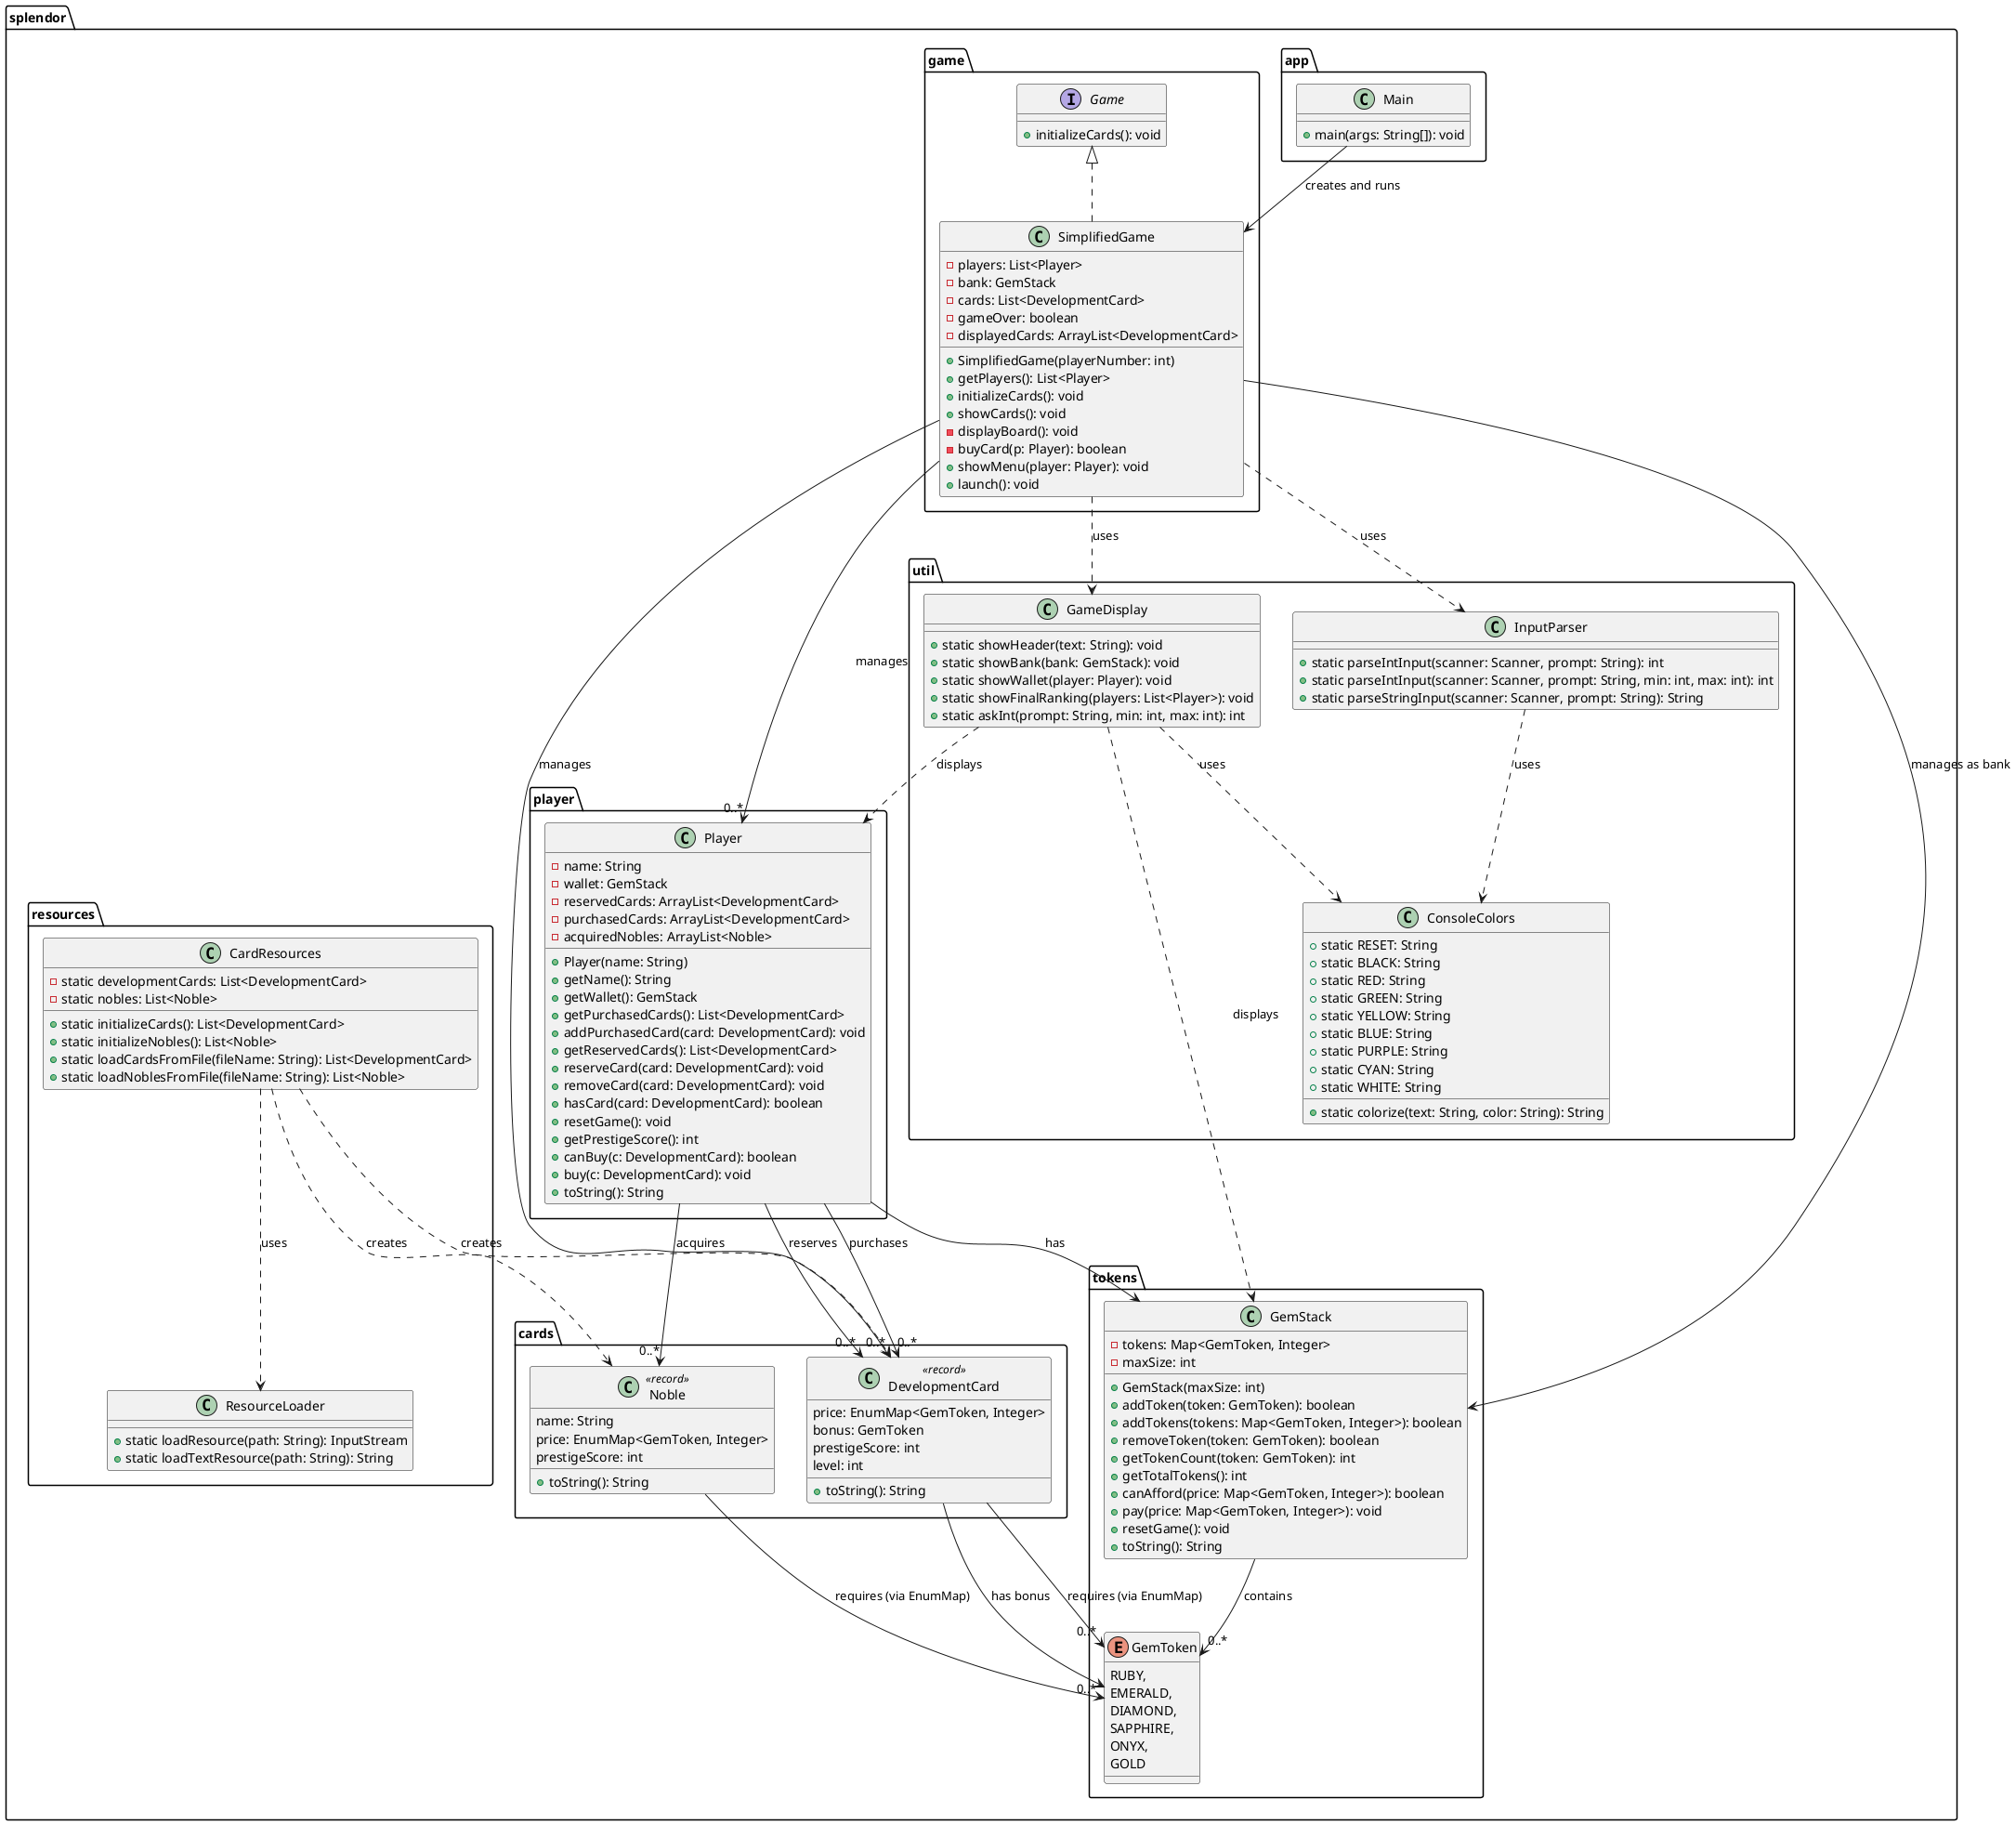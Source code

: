 @startuml Splendor

' Définition des packages
package splendor.app {
    class Main {
        +main(args: String[]): void
    }
}

package splendor.cards {
    class DevelopmentCard << record >> {
        price: EnumMap<GemToken, Integer>
        bonus: GemToken
        prestigeScore: int
        level: int
        +toString(): String
    }
    
    class Noble << record >> {
        name: String
        price: EnumMap<GemToken, Integer>
        prestigeScore: int
        +toString(): String
    }
}

package splendor.game {
    interface Game {
        +initializeCards(): void
    }
    
    class SimplifiedGame implements Game {
        -players: List<Player>
        -bank: GemStack
        -cards: List<DevelopmentCard>
        -gameOver: boolean
        -displayedCards: ArrayList<DevelopmentCard>
        +SimplifiedGame(playerNumber: int)
        +getPlayers(): List<Player>
        +initializeCards(): void
        +showCards(): void
        -displayBoard(): void
        -buyCard(p: Player): boolean
        +showMenu(player: Player): void
        +launch(): void
    }
}

package splendor.player {
    class Player {
        -name: String
        -wallet: GemStack
        -reservedCards: ArrayList<DevelopmentCard>
        -purchasedCards: ArrayList<DevelopmentCard>
        -acquiredNobles: ArrayList<Noble>
        +Player(name: String)
        +getName(): String
        +getWallet(): GemStack
        +getPurchasedCards(): List<DevelopmentCard>
        +addPurchasedCard(card: DevelopmentCard): void
        +getReservedCards(): List<DevelopmentCard>
        +reserveCard(card: DevelopmentCard): void
        +removeCard(card: DevelopmentCard): void
        +hasCard(card: DevelopmentCard): boolean
        +resetGame(): void
        +getPrestigeScore(): int
        +canBuy(c: DevelopmentCard): boolean
        +buy(c: DevelopmentCard): void
        +toString(): String
    }
}

package splendor.resources {
    class CardResources {
        -static developmentCards: List<DevelopmentCard>
        -static nobles: List<Noble>
        +static initializeCards(): List<DevelopmentCard>
        +static initializeNobles(): List<Noble>
        +static loadCardsFromFile(fileName: String): List<DevelopmentCard>
        +static loadNoblesFromFile(fileName: String): List<Noble>
    }
    
    class ResourceLoader {
        +static loadResource(path: String): InputStream
        +static loadTextResource(path: String): String
    }
}

package splendor.tokens {
    enum GemToken {
        RUBY,
        EMERALD,
        DIAMOND,
        SAPPHIRE,
        ONYX,
        GOLD
    }
    
    class GemStack {
        -tokens: Map<GemToken, Integer>
        -maxSize: int
        +GemStack(maxSize: int)
        +addToken(token: GemToken): boolean
        +addTokens(tokens: Map<GemToken, Integer>): boolean
        +removeToken(token: GemToken): boolean
        +getTokenCount(token: GemToken): int
        +getTotalTokens(): int
        +canAfford(price: Map<GemToken, Integer>): boolean
        +pay(price: Map<GemToken, Integer>): void
        +resetGame(): void
        +toString(): String
    }
}

package splendor.util {
    class ConsoleColors {
        +static RESET: String
        +static BLACK: String
        +static RED: String
        +static GREEN: String
        +static YELLOW: String
        +static BLUE: String
        +static PURPLE: String
        +static CYAN: String
        +static WHITE: String
        +static colorize(text: String, color: String): String
    }
    
    class InputParser {
        +static parseIntInput(scanner: Scanner, prompt: String): int
        +static parseIntInput(scanner: Scanner, prompt: String, min: int, max: int): int
        +static parseStringInput(scanner: Scanner, prompt: String): String
    }
    
    class GameDisplay {
        +static showHeader(text: String): void
        +static showBank(bank: GemStack): void
        +static showWallet(player: Player): void
        +static showFinalRanking(players: List<Player>): void
        +static askInt(prompt: String, min: int, max: int): int
    }
}

' Relations entre les classes
' Relations Player
Player --> GemStack : has
Player --> "0..*" DevelopmentCard : reserves
Player --> "0..*" DevelopmentCard : purchases
Player --> "0..*" Noble : acquires

' Relations SimplifiedGame
SimplifiedGame --> "0..*" Player : manages
SimplifiedGame --> GemStack : manages as bank
SimplifiedGame --> "0..*" DevelopmentCard : manages
SimplifiedGame ..> GameDisplay : uses
SimplifiedGame ..> InputParser : uses

' Relations DevelopmentCard
DevelopmentCard --> GemToken : has bonus
DevelopmentCard --> "0..*" GemToken : requires (via EnumMap)

' Relations Noble
Noble --> "0..*" GemToken : requires (via EnumMap)

' Relations Resources
CardResources ..> DevelopmentCard : creates
CardResources ..> Noble : creates
CardResources ..> ResourceLoader : uses

' Relations GemStack
GemStack --> "0..*" GemToken : contains

' Relations GameDisplay
GameDisplay ..> ConsoleColors : uses
GameDisplay ..> Player : displays
GameDisplay ..> GemStack : displays

' Relations InputParser
InputParser ..> ConsoleColors : uses

' Relations Main
Main --> SimplifiedGame : creates and runs

@enduml
